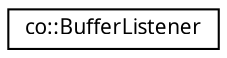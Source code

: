 digraph "Graphical Class Hierarchy"
{
  edge [fontname="Sans",fontsize="10",labelfontname="Sans",labelfontsize="10"];
  node [fontname="Sans",fontsize="10",shape=record];
  rankdir="LR";
  Node1 [label="co::BufferListener",height=0.2,width=0.4,color="black", fillcolor="white", style="filled",URL="$classco_1_1BufferListener.html",tooltip="A listener interface to buffer state changes. "];
}
